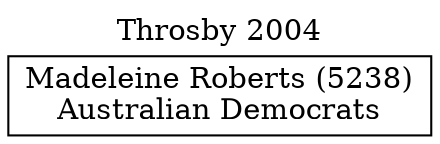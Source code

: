 // House preference flow
digraph "Madeleine Roberts (5238)_Throsby_2004" {
	graph [label="Throsby 2004" labelloc=t mclimit=10]
	node [shape=box]
	"Madeleine Roberts (5238)" [label="Madeleine Roberts (5238)
Australian Democrats"]
}
